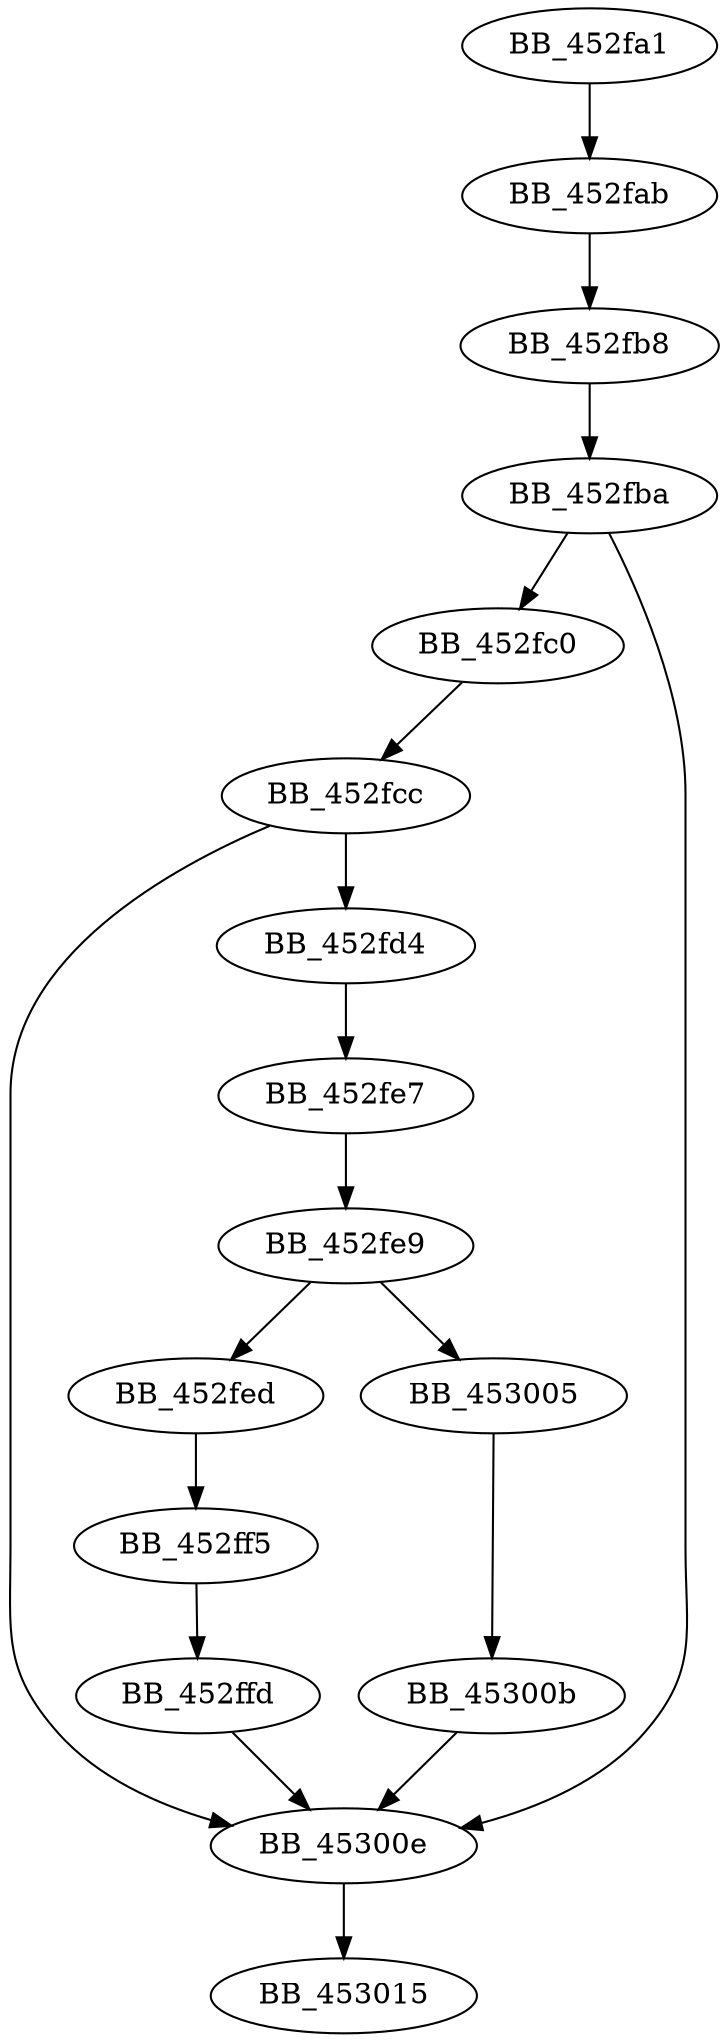 DiGraph sub_452FA1{
BB_452fa1->BB_452fab
BB_452fab->BB_452fb8
BB_452fb8->BB_452fba
BB_452fba->BB_452fc0
BB_452fba->BB_45300e
BB_452fc0->BB_452fcc
BB_452fcc->BB_452fd4
BB_452fcc->BB_45300e
BB_452fd4->BB_452fe7
BB_452fe7->BB_452fe9
BB_452fe9->BB_452fed
BB_452fe9->BB_453005
BB_452fed->BB_452ff5
BB_452ff5->BB_452ffd
BB_452ffd->BB_45300e
BB_453005->BB_45300b
BB_45300b->BB_45300e
BB_45300e->BB_453015
}
